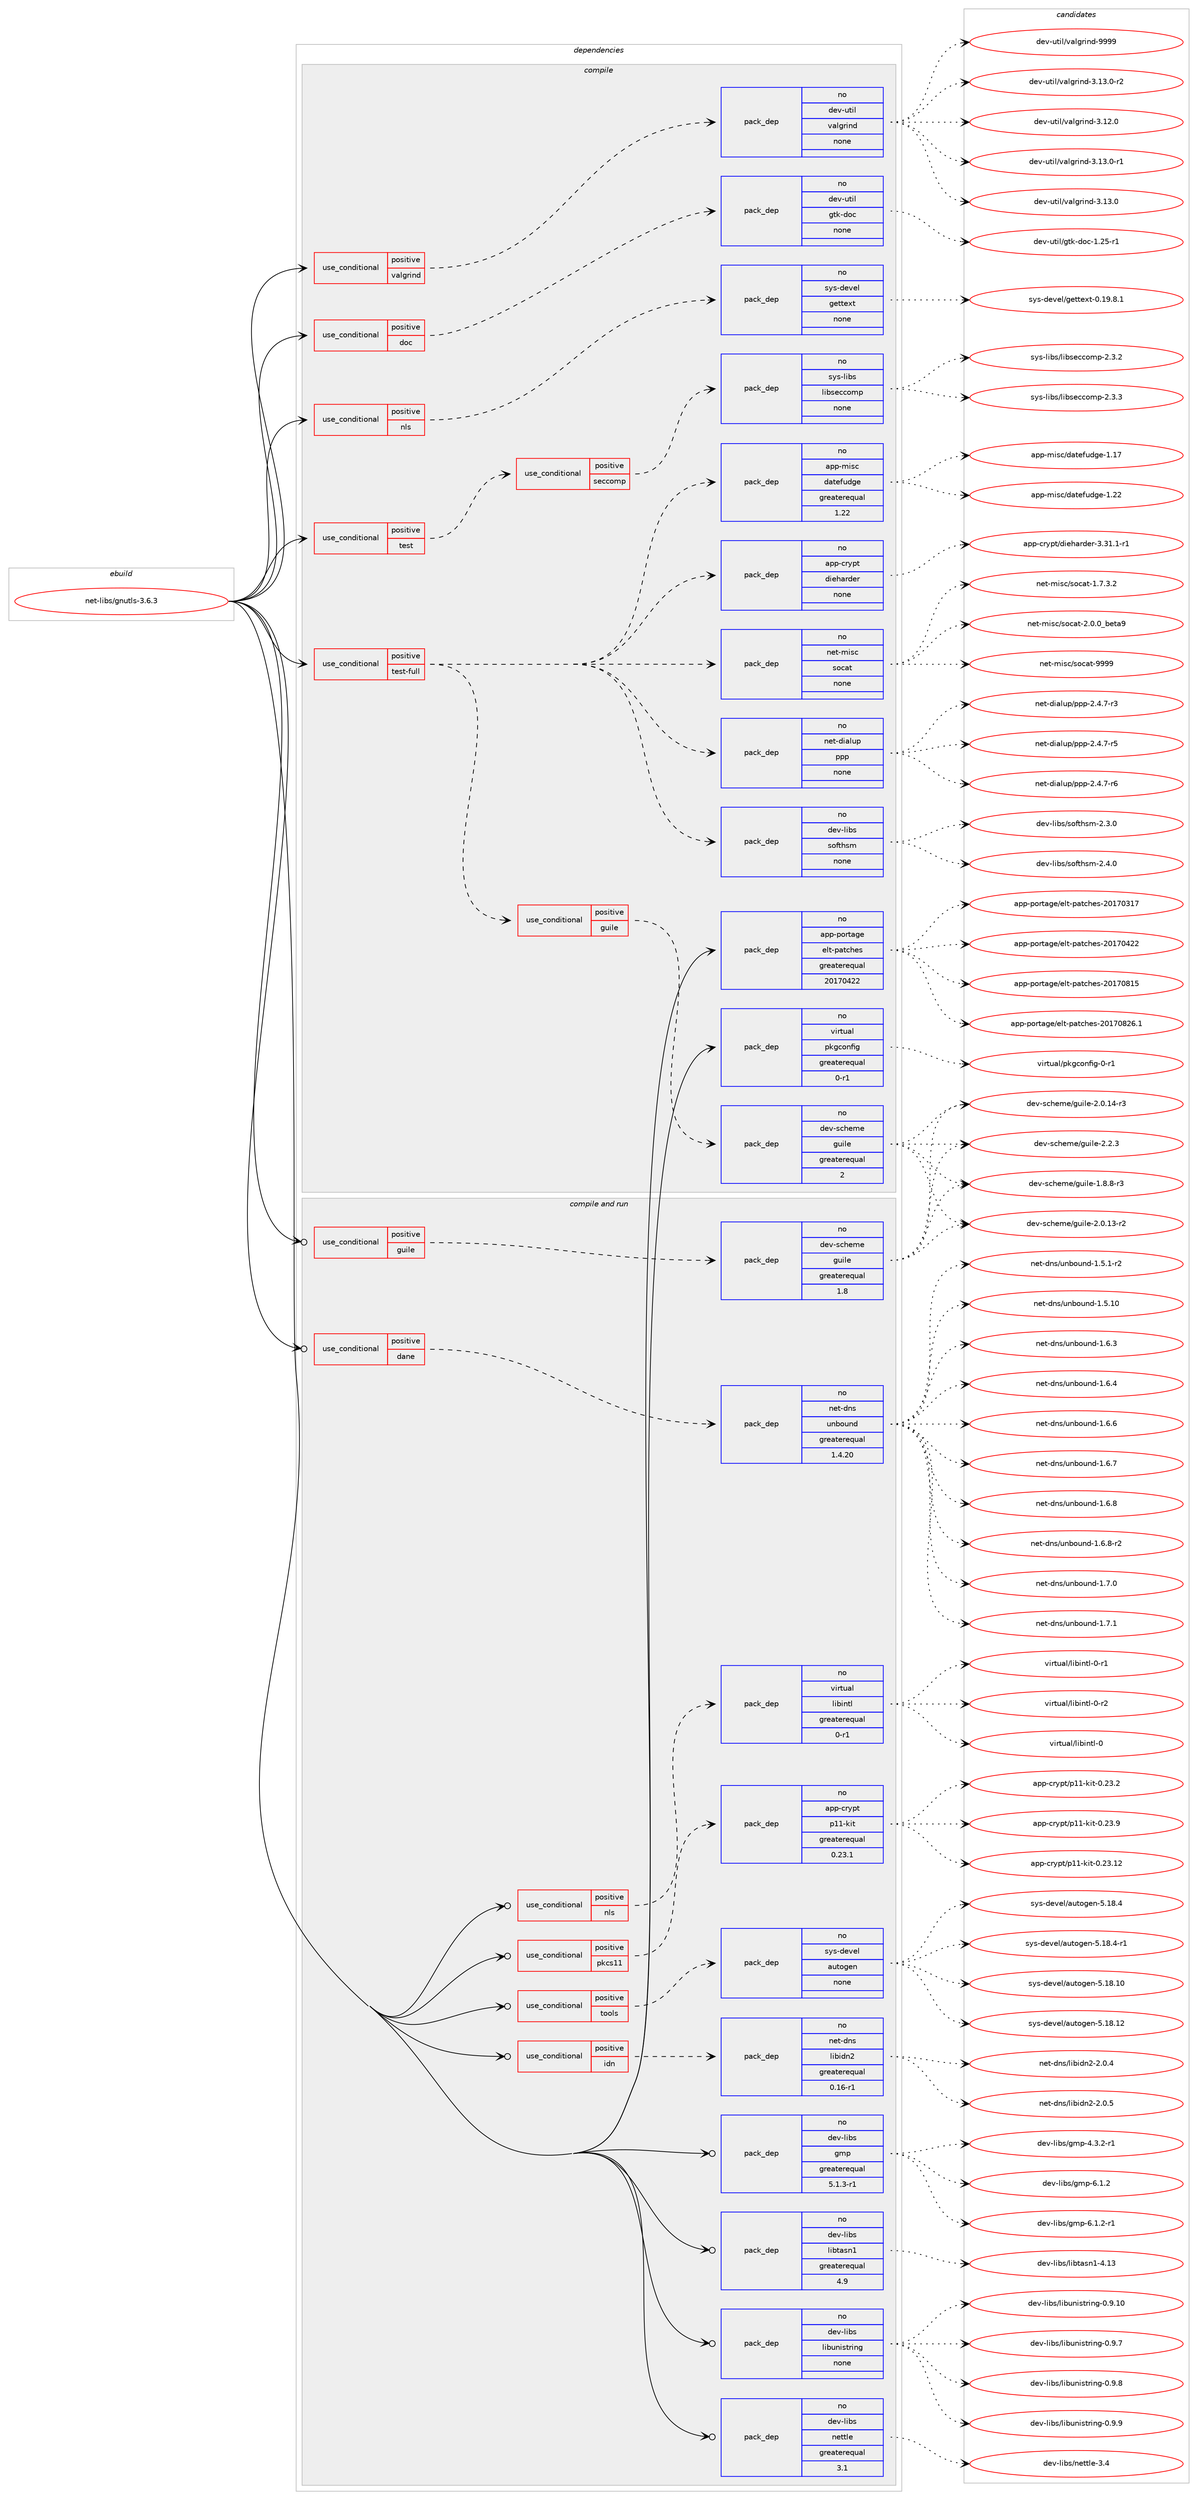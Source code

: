 digraph prolog {

# *************
# Graph options
# *************

newrank=true;
concentrate=true;
compound=true;
graph [rankdir=LR,fontname=Helvetica,fontsize=10,ranksep=1.5];#, ranksep=2.5, nodesep=0.2];
edge  [arrowhead=vee];
node  [fontname=Helvetica,fontsize=10];

# **********
# The ebuild
# **********

subgraph cluster_leftcol {
color=gray;
rank=same;
label=<<i>ebuild</i>>;
id [label="net-libs/gnutls-3.6.3", color=red, width=4, href="../net-libs/gnutls-3.6.3.svg"];
}

# ****************
# The dependencies
# ****************

subgraph cluster_midcol {
color=gray;
label=<<i>dependencies</i>>;
subgraph cluster_compile {
fillcolor="#eeeeee";
style=filled;
label=<<i>compile</i>>;
subgraph cond155 {
dependency494 [label=<<TABLE BORDER="0" CELLBORDER="1" CELLSPACING="0" CELLPADDING="4"><TR><TD ROWSPAN="3" CELLPADDING="10">use_conditional</TD></TR><TR><TD>positive</TD></TR><TR><TD>doc</TD></TR></TABLE>>, shape=none, color=red];
subgraph pack329 {
dependency495 [label=<<TABLE BORDER="0" CELLBORDER="1" CELLSPACING="0" CELLPADDING="4" WIDTH="220"><TR><TD ROWSPAN="6" CELLPADDING="30">pack_dep</TD></TR><TR><TD WIDTH="110">no</TD></TR><TR><TD>dev-util</TD></TR><TR><TD>gtk-doc</TD></TR><TR><TD>none</TD></TR><TR><TD></TD></TR></TABLE>>, shape=none, color=blue];
}
dependency494:e -> dependency495:w [weight=20,style="dashed",arrowhead="vee"];
}
id:e -> dependency494:w [weight=20,style="solid",arrowhead="vee"];
subgraph cond156 {
dependency496 [label=<<TABLE BORDER="0" CELLBORDER="1" CELLSPACING="0" CELLPADDING="4"><TR><TD ROWSPAN="3" CELLPADDING="10">use_conditional</TD></TR><TR><TD>positive</TD></TR><TR><TD>nls</TD></TR></TABLE>>, shape=none, color=red];
subgraph pack330 {
dependency497 [label=<<TABLE BORDER="0" CELLBORDER="1" CELLSPACING="0" CELLPADDING="4" WIDTH="220"><TR><TD ROWSPAN="6" CELLPADDING="30">pack_dep</TD></TR><TR><TD WIDTH="110">no</TD></TR><TR><TD>sys-devel</TD></TR><TR><TD>gettext</TD></TR><TR><TD>none</TD></TR><TR><TD></TD></TR></TABLE>>, shape=none, color=blue];
}
dependency496:e -> dependency497:w [weight=20,style="dashed",arrowhead="vee"];
}
id:e -> dependency496:w [weight=20,style="solid",arrowhead="vee"];
subgraph cond157 {
dependency498 [label=<<TABLE BORDER="0" CELLBORDER="1" CELLSPACING="0" CELLPADDING="4"><TR><TD ROWSPAN="3" CELLPADDING="10">use_conditional</TD></TR><TR><TD>positive</TD></TR><TR><TD>test</TD></TR></TABLE>>, shape=none, color=red];
subgraph cond158 {
dependency499 [label=<<TABLE BORDER="0" CELLBORDER="1" CELLSPACING="0" CELLPADDING="4"><TR><TD ROWSPAN="3" CELLPADDING="10">use_conditional</TD></TR><TR><TD>positive</TD></TR><TR><TD>seccomp</TD></TR></TABLE>>, shape=none, color=red];
subgraph pack331 {
dependency500 [label=<<TABLE BORDER="0" CELLBORDER="1" CELLSPACING="0" CELLPADDING="4" WIDTH="220"><TR><TD ROWSPAN="6" CELLPADDING="30">pack_dep</TD></TR><TR><TD WIDTH="110">no</TD></TR><TR><TD>sys-libs</TD></TR><TR><TD>libseccomp</TD></TR><TR><TD>none</TD></TR><TR><TD></TD></TR></TABLE>>, shape=none, color=blue];
}
dependency499:e -> dependency500:w [weight=20,style="dashed",arrowhead="vee"];
}
dependency498:e -> dependency499:w [weight=20,style="dashed",arrowhead="vee"];
}
id:e -> dependency498:w [weight=20,style="solid",arrowhead="vee"];
subgraph cond159 {
dependency501 [label=<<TABLE BORDER="0" CELLBORDER="1" CELLSPACING="0" CELLPADDING="4"><TR><TD ROWSPAN="3" CELLPADDING="10">use_conditional</TD></TR><TR><TD>positive</TD></TR><TR><TD>test-full</TD></TR></TABLE>>, shape=none, color=red];
subgraph cond160 {
dependency502 [label=<<TABLE BORDER="0" CELLBORDER="1" CELLSPACING="0" CELLPADDING="4"><TR><TD ROWSPAN="3" CELLPADDING="10">use_conditional</TD></TR><TR><TD>positive</TD></TR><TR><TD>guile</TD></TR></TABLE>>, shape=none, color=red];
subgraph pack332 {
dependency503 [label=<<TABLE BORDER="0" CELLBORDER="1" CELLSPACING="0" CELLPADDING="4" WIDTH="220"><TR><TD ROWSPAN="6" CELLPADDING="30">pack_dep</TD></TR><TR><TD WIDTH="110">no</TD></TR><TR><TD>dev-scheme</TD></TR><TR><TD>guile</TD></TR><TR><TD>greaterequal</TD></TR><TR><TD>2</TD></TR></TABLE>>, shape=none, color=blue];
}
dependency502:e -> dependency503:w [weight=20,style="dashed",arrowhead="vee"];
}
dependency501:e -> dependency502:w [weight=20,style="dashed",arrowhead="vee"];
subgraph pack333 {
dependency504 [label=<<TABLE BORDER="0" CELLBORDER="1" CELLSPACING="0" CELLPADDING="4" WIDTH="220"><TR><TD ROWSPAN="6" CELLPADDING="30">pack_dep</TD></TR><TR><TD WIDTH="110">no</TD></TR><TR><TD>app-crypt</TD></TR><TR><TD>dieharder</TD></TR><TR><TD>none</TD></TR><TR><TD></TD></TR></TABLE>>, shape=none, color=blue];
}
dependency501:e -> dependency504:w [weight=20,style="dashed",arrowhead="vee"];
subgraph pack334 {
dependency505 [label=<<TABLE BORDER="0" CELLBORDER="1" CELLSPACING="0" CELLPADDING="4" WIDTH="220"><TR><TD ROWSPAN="6" CELLPADDING="30">pack_dep</TD></TR><TR><TD WIDTH="110">no</TD></TR><TR><TD>app-misc</TD></TR><TR><TD>datefudge</TD></TR><TR><TD>greaterequal</TD></TR><TR><TD>1.22</TD></TR></TABLE>>, shape=none, color=blue];
}
dependency501:e -> dependency505:w [weight=20,style="dashed",arrowhead="vee"];
subgraph pack335 {
dependency506 [label=<<TABLE BORDER="0" CELLBORDER="1" CELLSPACING="0" CELLPADDING="4" WIDTH="220"><TR><TD ROWSPAN="6" CELLPADDING="30">pack_dep</TD></TR><TR><TD WIDTH="110">no</TD></TR><TR><TD>dev-libs</TD></TR><TR><TD>softhsm</TD></TR><TR><TD>none</TD></TR><TR><TD></TD></TR></TABLE>>, shape=none, color=blue];
}
dependency501:e -> dependency506:w [weight=20,style="dashed",arrowhead="vee"];
subgraph pack336 {
dependency507 [label=<<TABLE BORDER="0" CELLBORDER="1" CELLSPACING="0" CELLPADDING="4" WIDTH="220"><TR><TD ROWSPAN="6" CELLPADDING="30">pack_dep</TD></TR><TR><TD WIDTH="110">no</TD></TR><TR><TD>net-dialup</TD></TR><TR><TD>ppp</TD></TR><TR><TD>none</TD></TR><TR><TD></TD></TR></TABLE>>, shape=none, color=blue];
}
dependency501:e -> dependency507:w [weight=20,style="dashed",arrowhead="vee"];
subgraph pack337 {
dependency508 [label=<<TABLE BORDER="0" CELLBORDER="1" CELLSPACING="0" CELLPADDING="4" WIDTH="220"><TR><TD ROWSPAN="6" CELLPADDING="30">pack_dep</TD></TR><TR><TD WIDTH="110">no</TD></TR><TR><TD>net-misc</TD></TR><TR><TD>socat</TD></TR><TR><TD>none</TD></TR><TR><TD></TD></TR></TABLE>>, shape=none, color=blue];
}
dependency501:e -> dependency508:w [weight=20,style="dashed",arrowhead="vee"];
}
id:e -> dependency501:w [weight=20,style="solid",arrowhead="vee"];
subgraph cond161 {
dependency509 [label=<<TABLE BORDER="0" CELLBORDER="1" CELLSPACING="0" CELLPADDING="4"><TR><TD ROWSPAN="3" CELLPADDING="10">use_conditional</TD></TR><TR><TD>positive</TD></TR><TR><TD>valgrind</TD></TR></TABLE>>, shape=none, color=red];
subgraph pack338 {
dependency510 [label=<<TABLE BORDER="0" CELLBORDER="1" CELLSPACING="0" CELLPADDING="4" WIDTH="220"><TR><TD ROWSPAN="6" CELLPADDING="30">pack_dep</TD></TR><TR><TD WIDTH="110">no</TD></TR><TR><TD>dev-util</TD></TR><TR><TD>valgrind</TD></TR><TR><TD>none</TD></TR><TR><TD></TD></TR></TABLE>>, shape=none, color=blue];
}
dependency509:e -> dependency510:w [weight=20,style="dashed",arrowhead="vee"];
}
id:e -> dependency509:w [weight=20,style="solid",arrowhead="vee"];
subgraph pack339 {
dependency511 [label=<<TABLE BORDER="0" CELLBORDER="1" CELLSPACING="0" CELLPADDING="4" WIDTH="220"><TR><TD ROWSPAN="6" CELLPADDING="30">pack_dep</TD></TR><TR><TD WIDTH="110">no</TD></TR><TR><TD>app-portage</TD></TR><TR><TD>elt-patches</TD></TR><TR><TD>greaterequal</TD></TR><TR><TD>20170422</TD></TR></TABLE>>, shape=none, color=blue];
}
id:e -> dependency511:w [weight=20,style="solid",arrowhead="vee"];
subgraph pack340 {
dependency512 [label=<<TABLE BORDER="0" CELLBORDER="1" CELLSPACING="0" CELLPADDING="4" WIDTH="220"><TR><TD ROWSPAN="6" CELLPADDING="30">pack_dep</TD></TR><TR><TD WIDTH="110">no</TD></TR><TR><TD>virtual</TD></TR><TR><TD>pkgconfig</TD></TR><TR><TD>greaterequal</TD></TR><TR><TD>0-r1</TD></TR></TABLE>>, shape=none, color=blue];
}
id:e -> dependency512:w [weight=20,style="solid",arrowhead="vee"];
}
subgraph cluster_compileandrun {
fillcolor="#eeeeee";
style=filled;
label=<<i>compile and run</i>>;
subgraph cond162 {
dependency513 [label=<<TABLE BORDER="0" CELLBORDER="1" CELLSPACING="0" CELLPADDING="4"><TR><TD ROWSPAN="3" CELLPADDING="10">use_conditional</TD></TR><TR><TD>positive</TD></TR><TR><TD>dane</TD></TR></TABLE>>, shape=none, color=red];
subgraph pack341 {
dependency514 [label=<<TABLE BORDER="0" CELLBORDER="1" CELLSPACING="0" CELLPADDING="4" WIDTH="220"><TR><TD ROWSPAN="6" CELLPADDING="30">pack_dep</TD></TR><TR><TD WIDTH="110">no</TD></TR><TR><TD>net-dns</TD></TR><TR><TD>unbound</TD></TR><TR><TD>greaterequal</TD></TR><TR><TD>1.4.20</TD></TR></TABLE>>, shape=none, color=blue];
}
dependency513:e -> dependency514:w [weight=20,style="dashed",arrowhead="vee"];
}
id:e -> dependency513:w [weight=20,style="solid",arrowhead="odotvee"];
subgraph cond163 {
dependency515 [label=<<TABLE BORDER="0" CELLBORDER="1" CELLSPACING="0" CELLPADDING="4"><TR><TD ROWSPAN="3" CELLPADDING="10">use_conditional</TD></TR><TR><TD>positive</TD></TR><TR><TD>guile</TD></TR></TABLE>>, shape=none, color=red];
subgraph pack342 {
dependency516 [label=<<TABLE BORDER="0" CELLBORDER="1" CELLSPACING="0" CELLPADDING="4" WIDTH="220"><TR><TD ROWSPAN="6" CELLPADDING="30">pack_dep</TD></TR><TR><TD WIDTH="110">no</TD></TR><TR><TD>dev-scheme</TD></TR><TR><TD>guile</TD></TR><TR><TD>greaterequal</TD></TR><TR><TD>1.8</TD></TR></TABLE>>, shape=none, color=blue];
}
dependency515:e -> dependency516:w [weight=20,style="dashed",arrowhead="vee"];
}
id:e -> dependency515:w [weight=20,style="solid",arrowhead="odotvee"];
subgraph cond164 {
dependency517 [label=<<TABLE BORDER="0" CELLBORDER="1" CELLSPACING="0" CELLPADDING="4"><TR><TD ROWSPAN="3" CELLPADDING="10">use_conditional</TD></TR><TR><TD>positive</TD></TR><TR><TD>idn</TD></TR></TABLE>>, shape=none, color=red];
subgraph pack343 {
dependency518 [label=<<TABLE BORDER="0" CELLBORDER="1" CELLSPACING="0" CELLPADDING="4" WIDTH="220"><TR><TD ROWSPAN="6" CELLPADDING="30">pack_dep</TD></TR><TR><TD WIDTH="110">no</TD></TR><TR><TD>net-dns</TD></TR><TR><TD>libidn2</TD></TR><TR><TD>greaterequal</TD></TR><TR><TD>0.16-r1</TD></TR></TABLE>>, shape=none, color=blue];
}
dependency517:e -> dependency518:w [weight=20,style="dashed",arrowhead="vee"];
}
id:e -> dependency517:w [weight=20,style="solid",arrowhead="odotvee"];
subgraph cond165 {
dependency519 [label=<<TABLE BORDER="0" CELLBORDER="1" CELLSPACING="0" CELLPADDING="4"><TR><TD ROWSPAN="3" CELLPADDING="10">use_conditional</TD></TR><TR><TD>positive</TD></TR><TR><TD>nls</TD></TR></TABLE>>, shape=none, color=red];
subgraph pack344 {
dependency520 [label=<<TABLE BORDER="0" CELLBORDER="1" CELLSPACING="0" CELLPADDING="4" WIDTH="220"><TR><TD ROWSPAN="6" CELLPADDING="30">pack_dep</TD></TR><TR><TD WIDTH="110">no</TD></TR><TR><TD>virtual</TD></TR><TR><TD>libintl</TD></TR><TR><TD>greaterequal</TD></TR><TR><TD>0-r1</TD></TR></TABLE>>, shape=none, color=blue];
}
dependency519:e -> dependency520:w [weight=20,style="dashed",arrowhead="vee"];
}
id:e -> dependency519:w [weight=20,style="solid",arrowhead="odotvee"];
subgraph cond166 {
dependency521 [label=<<TABLE BORDER="0" CELLBORDER="1" CELLSPACING="0" CELLPADDING="4"><TR><TD ROWSPAN="3" CELLPADDING="10">use_conditional</TD></TR><TR><TD>positive</TD></TR><TR><TD>pkcs11</TD></TR></TABLE>>, shape=none, color=red];
subgraph pack345 {
dependency522 [label=<<TABLE BORDER="0" CELLBORDER="1" CELLSPACING="0" CELLPADDING="4" WIDTH="220"><TR><TD ROWSPAN="6" CELLPADDING="30">pack_dep</TD></TR><TR><TD WIDTH="110">no</TD></TR><TR><TD>app-crypt</TD></TR><TR><TD>p11-kit</TD></TR><TR><TD>greaterequal</TD></TR><TR><TD>0.23.1</TD></TR></TABLE>>, shape=none, color=blue];
}
dependency521:e -> dependency522:w [weight=20,style="dashed",arrowhead="vee"];
}
id:e -> dependency521:w [weight=20,style="solid",arrowhead="odotvee"];
subgraph cond167 {
dependency523 [label=<<TABLE BORDER="0" CELLBORDER="1" CELLSPACING="0" CELLPADDING="4"><TR><TD ROWSPAN="3" CELLPADDING="10">use_conditional</TD></TR><TR><TD>positive</TD></TR><TR><TD>tools</TD></TR></TABLE>>, shape=none, color=red];
subgraph pack346 {
dependency524 [label=<<TABLE BORDER="0" CELLBORDER="1" CELLSPACING="0" CELLPADDING="4" WIDTH="220"><TR><TD ROWSPAN="6" CELLPADDING="30">pack_dep</TD></TR><TR><TD WIDTH="110">no</TD></TR><TR><TD>sys-devel</TD></TR><TR><TD>autogen</TD></TR><TR><TD>none</TD></TR><TR><TD></TD></TR></TABLE>>, shape=none, color=blue];
}
dependency523:e -> dependency524:w [weight=20,style="dashed",arrowhead="vee"];
}
id:e -> dependency523:w [weight=20,style="solid",arrowhead="odotvee"];
subgraph pack347 {
dependency525 [label=<<TABLE BORDER="0" CELLBORDER="1" CELLSPACING="0" CELLPADDING="4" WIDTH="220"><TR><TD ROWSPAN="6" CELLPADDING="30">pack_dep</TD></TR><TR><TD WIDTH="110">no</TD></TR><TR><TD>dev-libs</TD></TR><TR><TD>gmp</TD></TR><TR><TD>greaterequal</TD></TR><TR><TD>5.1.3-r1</TD></TR></TABLE>>, shape=none, color=blue];
}
id:e -> dependency525:w [weight=20,style="solid",arrowhead="odotvee"];
subgraph pack348 {
dependency526 [label=<<TABLE BORDER="0" CELLBORDER="1" CELLSPACING="0" CELLPADDING="4" WIDTH="220"><TR><TD ROWSPAN="6" CELLPADDING="30">pack_dep</TD></TR><TR><TD WIDTH="110">no</TD></TR><TR><TD>dev-libs</TD></TR><TR><TD>libtasn1</TD></TR><TR><TD>greaterequal</TD></TR><TR><TD>4.9</TD></TR></TABLE>>, shape=none, color=blue];
}
id:e -> dependency526:w [weight=20,style="solid",arrowhead="odotvee"];
subgraph pack349 {
dependency527 [label=<<TABLE BORDER="0" CELLBORDER="1" CELLSPACING="0" CELLPADDING="4" WIDTH="220"><TR><TD ROWSPAN="6" CELLPADDING="30">pack_dep</TD></TR><TR><TD WIDTH="110">no</TD></TR><TR><TD>dev-libs</TD></TR><TR><TD>libunistring</TD></TR><TR><TD>none</TD></TR><TR><TD></TD></TR></TABLE>>, shape=none, color=blue];
}
id:e -> dependency527:w [weight=20,style="solid",arrowhead="odotvee"];
subgraph pack350 {
dependency528 [label=<<TABLE BORDER="0" CELLBORDER="1" CELLSPACING="0" CELLPADDING="4" WIDTH="220"><TR><TD ROWSPAN="6" CELLPADDING="30">pack_dep</TD></TR><TR><TD WIDTH="110">no</TD></TR><TR><TD>dev-libs</TD></TR><TR><TD>nettle</TD></TR><TR><TD>greaterequal</TD></TR><TR><TD>3.1</TD></TR></TABLE>>, shape=none, color=blue];
}
id:e -> dependency528:w [weight=20,style="solid",arrowhead="odotvee"];
}
subgraph cluster_run {
fillcolor="#eeeeee";
style=filled;
label=<<i>run</i>>;
}
}

# **************
# The candidates
# **************

subgraph cluster_choices {
rank=same;
color=gray;
label=<<i>candidates</i>>;

subgraph choice329 {
color=black;
nodesep=1;
choice1001011184511711610510847103116107451001119945494650534511449 [label="dev-util/gtk-doc-1.25-r1", color=red, width=4,href="../dev-util/gtk-doc-1.25-r1.svg"];
dependency495:e -> choice1001011184511711610510847103116107451001119945494650534511449:w [style=dotted,weight="100"];
}
subgraph choice330 {
color=black;
nodesep=1;
choice1151211154510010111810110847103101116116101120116454846495746564649 [label="sys-devel/gettext-0.19.8.1", color=red, width=4,href="../sys-devel/gettext-0.19.8.1.svg"];
dependency497:e -> choice1151211154510010111810110847103101116116101120116454846495746564649:w [style=dotted,weight="100"];
}
subgraph choice331 {
color=black;
nodesep=1;
choice115121115451081059811547108105981151019999111109112455046514650 [label="sys-libs/libseccomp-2.3.2", color=red, width=4,href="../sys-libs/libseccomp-2.3.2.svg"];
choice115121115451081059811547108105981151019999111109112455046514651 [label="sys-libs/libseccomp-2.3.3", color=red, width=4,href="../sys-libs/libseccomp-2.3.3.svg"];
dependency500:e -> choice115121115451081059811547108105981151019999111109112455046514650:w [style=dotted,weight="100"];
dependency500:e -> choice115121115451081059811547108105981151019999111109112455046514651:w [style=dotted,weight="100"];
}
subgraph choice332 {
color=black;
nodesep=1;
choice1001011184511599104101109101471031171051081014549465646564511451 [label="dev-scheme/guile-1.8.8-r3", color=red, width=4,href="../dev-scheme/guile-1.8.8-r3.svg"];
choice100101118451159910410110910147103117105108101455046484649514511450 [label="dev-scheme/guile-2.0.13-r2", color=red, width=4,href="../dev-scheme/guile-2.0.13-r2.svg"];
choice100101118451159910410110910147103117105108101455046484649524511451 [label="dev-scheme/guile-2.0.14-r3", color=red, width=4,href="../dev-scheme/guile-2.0.14-r3.svg"];
choice100101118451159910410110910147103117105108101455046504651 [label="dev-scheme/guile-2.2.3", color=red, width=4,href="../dev-scheme/guile-2.2.3.svg"];
dependency503:e -> choice1001011184511599104101109101471031171051081014549465646564511451:w [style=dotted,weight="100"];
dependency503:e -> choice100101118451159910410110910147103117105108101455046484649514511450:w [style=dotted,weight="100"];
dependency503:e -> choice100101118451159910410110910147103117105108101455046484649524511451:w [style=dotted,weight="100"];
dependency503:e -> choice100101118451159910410110910147103117105108101455046504651:w [style=dotted,weight="100"];
}
subgraph choice333 {
color=black;
nodesep=1;
choice9711211245991141211121164710010510110497114100101114455146514946494511449 [label="app-crypt/dieharder-3.31.1-r1", color=red, width=4,href="../app-crypt/dieharder-3.31.1-r1.svg"];
dependency504:e -> choice9711211245991141211121164710010510110497114100101114455146514946494511449:w [style=dotted,weight="100"];
}
subgraph choice334 {
color=black;
nodesep=1;
choice97112112451091051159947100971161011021171001031014549464955 [label="app-misc/datefudge-1.17", color=red, width=4,href="../app-misc/datefudge-1.17.svg"];
choice97112112451091051159947100971161011021171001031014549465050 [label="app-misc/datefudge-1.22", color=red, width=4,href="../app-misc/datefudge-1.22.svg"];
dependency505:e -> choice97112112451091051159947100971161011021171001031014549464955:w [style=dotted,weight="100"];
dependency505:e -> choice97112112451091051159947100971161011021171001031014549465050:w [style=dotted,weight="100"];
}
subgraph choice335 {
color=black;
nodesep=1;
choice100101118451081059811547115111102116104115109455046514648 [label="dev-libs/softhsm-2.3.0", color=red, width=4,href="../dev-libs/softhsm-2.3.0.svg"];
choice100101118451081059811547115111102116104115109455046524648 [label="dev-libs/softhsm-2.4.0", color=red, width=4,href="../dev-libs/softhsm-2.4.0.svg"];
dependency506:e -> choice100101118451081059811547115111102116104115109455046514648:w [style=dotted,weight="100"];
dependency506:e -> choice100101118451081059811547115111102116104115109455046524648:w [style=dotted,weight="100"];
}
subgraph choice336 {
color=black;
nodesep=1;
choice1101011164510010597108117112471121121124550465246554511451 [label="net-dialup/ppp-2.4.7-r3", color=red, width=4,href="../net-dialup/ppp-2.4.7-r3.svg"];
choice1101011164510010597108117112471121121124550465246554511453 [label="net-dialup/ppp-2.4.7-r5", color=red, width=4,href="../net-dialup/ppp-2.4.7-r5.svg"];
choice1101011164510010597108117112471121121124550465246554511454 [label="net-dialup/ppp-2.4.7-r6", color=red, width=4,href="../net-dialup/ppp-2.4.7-r6.svg"];
dependency507:e -> choice1101011164510010597108117112471121121124550465246554511451:w [style=dotted,weight="100"];
dependency507:e -> choice1101011164510010597108117112471121121124550465246554511453:w [style=dotted,weight="100"];
dependency507:e -> choice1101011164510010597108117112471121121124550465246554511454:w [style=dotted,weight="100"];
}
subgraph choice337 {
color=black;
nodesep=1;
choice11010111645109105115994711511199971164549465546514650 [label="net-misc/socat-1.7.3.2", color=red, width=4,href="../net-misc/socat-1.7.3.2.svg"];
choice110101116451091051159947115111999711645504648464895981011169757 [label="net-misc/socat-2.0.0_beta9", color=red, width=4,href="../net-misc/socat-2.0.0_beta9.svg"];
choice11010111645109105115994711511199971164557575757 [label="net-misc/socat-9999", color=red, width=4,href="../net-misc/socat-9999.svg"];
dependency508:e -> choice11010111645109105115994711511199971164549465546514650:w [style=dotted,weight="100"];
dependency508:e -> choice110101116451091051159947115111999711645504648464895981011169757:w [style=dotted,weight="100"];
dependency508:e -> choice11010111645109105115994711511199971164557575757:w [style=dotted,weight="100"];
}
subgraph choice338 {
color=black;
nodesep=1;
choice10010111845117116105108471189710810311410511010045514649504648 [label="dev-util/valgrind-3.12.0", color=red, width=4,href="../dev-util/valgrind-3.12.0.svg"];
choice10010111845117116105108471189710810311410511010045514649514648 [label="dev-util/valgrind-3.13.0", color=red, width=4,href="../dev-util/valgrind-3.13.0.svg"];
choice100101118451171161051084711897108103114105110100455146495146484511449 [label="dev-util/valgrind-3.13.0-r1", color=red, width=4,href="../dev-util/valgrind-3.13.0-r1.svg"];
choice100101118451171161051084711897108103114105110100455146495146484511450 [label="dev-util/valgrind-3.13.0-r2", color=red, width=4,href="../dev-util/valgrind-3.13.0-r2.svg"];
choice1001011184511711610510847118971081031141051101004557575757 [label="dev-util/valgrind-9999", color=red, width=4,href="../dev-util/valgrind-9999.svg"];
dependency510:e -> choice10010111845117116105108471189710810311410511010045514649504648:w [style=dotted,weight="100"];
dependency510:e -> choice10010111845117116105108471189710810311410511010045514649514648:w [style=dotted,weight="100"];
dependency510:e -> choice100101118451171161051084711897108103114105110100455146495146484511449:w [style=dotted,weight="100"];
dependency510:e -> choice100101118451171161051084711897108103114105110100455146495146484511450:w [style=dotted,weight="100"];
dependency510:e -> choice1001011184511711610510847118971081031141051101004557575757:w [style=dotted,weight="100"];
}
subgraph choice339 {
color=black;
nodesep=1;
choice97112112451121111141169710310147101108116451129711699104101115455048495548514955 [label="app-portage/elt-patches-20170317", color=red, width=4,href="../app-portage/elt-patches-20170317.svg"];
choice97112112451121111141169710310147101108116451129711699104101115455048495548525050 [label="app-portage/elt-patches-20170422", color=red, width=4,href="../app-portage/elt-patches-20170422.svg"];
choice97112112451121111141169710310147101108116451129711699104101115455048495548564953 [label="app-portage/elt-patches-20170815", color=red, width=4,href="../app-portage/elt-patches-20170815.svg"];
choice971121124511211111411697103101471011081164511297116991041011154550484955485650544649 [label="app-portage/elt-patches-20170826.1", color=red, width=4,href="../app-portage/elt-patches-20170826.1.svg"];
dependency511:e -> choice97112112451121111141169710310147101108116451129711699104101115455048495548514955:w [style=dotted,weight="100"];
dependency511:e -> choice97112112451121111141169710310147101108116451129711699104101115455048495548525050:w [style=dotted,weight="100"];
dependency511:e -> choice97112112451121111141169710310147101108116451129711699104101115455048495548564953:w [style=dotted,weight="100"];
dependency511:e -> choice971121124511211111411697103101471011081164511297116991041011154550484955485650544649:w [style=dotted,weight="100"];
}
subgraph choice340 {
color=black;
nodesep=1;
choice11810511411611797108471121071039911111010210510345484511449 [label="virtual/pkgconfig-0-r1", color=red, width=4,href="../virtual/pkgconfig-0-r1.svg"];
dependency512:e -> choice11810511411611797108471121071039911111010210510345484511449:w [style=dotted,weight="100"];
}
subgraph choice341 {
color=black;
nodesep=1;
choice1101011164510011011547117110981111171101004549465346494511450 [label="net-dns/unbound-1.5.1-r2", color=red, width=4,href="../net-dns/unbound-1.5.1-r2.svg"];
choice11010111645100110115471171109811111711010045494653464948 [label="net-dns/unbound-1.5.10", color=red, width=4,href="../net-dns/unbound-1.5.10.svg"];
choice110101116451001101154711711098111117110100454946544651 [label="net-dns/unbound-1.6.3", color=red, width=4,href="../net-dns/unbound-1.6.3.svg"];
choice110101116451001101154711711098111117110100454946544652 [label="net-dns/unbound-1.6.4", color=red, width=4,href="../net-dns/unbound-1.6.4.svg"];
choice110101116451001101154711711098111117110100454946544654 [label="net-dns/unbound-1.6.6", color=red, width=4,href="../net-dns/unbound-1.6.6.svg"];
choice110101116451001101154711711098111117110100454946544655 [label="net-dns/unbound-1.6.7", color=red, width=4,href="../net-dns/unbound-1.6.7.svg"];
choice110101116451001101154711711098111117110100454946544656 [label="net-dns/unbound-1.6.8", color=red, width=4,href="../net-dns/unbound-1.6.8.svg"];
choice1101011164510011011547117110981111171101004549465446564511450 [label="net-dns/unbound-1.6.8-r2", color=red, width=4,href="../net-dns/unbound-1.6.8-r2.svg"];
choice110101116451001101154711711098111117110100454946554648 [label="net-dns/unbound-1.7.0", color=red, width=4,href="../net-dns/unbound-1.7.0.svg"];
choice110101116451001101154711711098111117110100454946554649 [label="net-dns/unbound-1.7.1", color=red, width=4,href="../net-dns/unbound-1.7.1.svg"];
dependency514:e -> choice1101011164510011011547117110981111171101004549465346494511450:w [style=dotted,weight="100"];
dependency514:e -> choice11010111645100110115471171109811111711010045494653464948:w [style=dotted,weight="100"];
dependency514:e -> choice110101116451001101154711711098111117110100454946544651:w [style=dotted,weight="100"];
dependency514:e -> choice110101116451001101154711711098111117110100454946544652:w [style=dotted,weight="100"];
dependency514:e -> choice110101116451001101154711711098111117110100454946544654:w [style=dotted,weight="100"];
dependency514:e -> choice110101116451001101154711711098111117110100454946544655:w [style=dotted,weight="100"];
dependency514:e -> choice110101116451001101154711711098111117110100454946544656:w [style=dotted,weight="100"];
dependency514:e -> choice1101011164510011011547117110981111171101004549465446564511450:w [style=dotted,weight="100"];
dependency514:e -> choice110101116451001101154711711098111117110100454946554648:w [style=dotted,weight="100"];
dependency514:e -> choice110101116451001101154711711098111117110100454946554649:w [style=dotted,weight="100"];
}
subgraph choice342 {
color=black;
nodesep=1;
choice1001011184511599104101109101471031171051081014549465646564511451 [label="dev-scheme/guile-1.8.8-r3", color=red, width=4,href="../dev-scheme/guile-1.8.8-r3.svg"];
choice100101118451159910410110910147103117105108101455046484649514511450 [label="dev-scheme/guile-2.0.13-r2", color=red, width=4,href="../dev-scheme/guile-2.0.13-r2.svg"];
choice100101118451159910410110910147103117105108101455046484649524511451 [label="dev-scheme/guile-2.0.14-r3", color=red, width=4,href="../dev-scheme/guile-2.0.14-r3.svg"];
choice100101118451159910410110910147103117105108101455046504651 [label="dev-scheme/guile-2.2.3", color=red, width=4,href="../dev-scheme/guile-2.2.3.svg"];
dependency516:e -> choice1001011184511599104101109101471031171051081014549465646564511451:w [style=dotted,weight="100"];
dependency516:e -> choice100101118451159910410110910147103117105108101455046484649514511450:w [style=dotted,weight="100"];
dependency516:e -> choice100101118451159910410110910147103117105108101455046484649524511451:w [style=dotted,weight="100"];
dependency516:e -> choice100101118451159910410110910147103117105108101455046504651:w [style=dotted,weight="100"];
}
subgraph choice343 {
color=black;
nodesep=1;
choice11010111645100110115471081059810510011050455046484652 [label="net-dns/libidn2-2.0.4", color=red, width=4,href="../net-dns/libidn2-2.0.4.svg"];
choice11010111645100110115471081059810510011050455046484653 [label="net-dns/libidn2-2.0.5", color=red, width=4,href="../net-dns/libidn2-2.0.5.svg"];
dependency518:e -> choice11010111645100110115471081059810510011050455046484652:w [style=dotted,weight="100"];
dependency518:e -> choice11010111645100110115471081059810510011050455046484653:w [style=dotted,weight="100"];
}
subgraph choice344 {
color=black;
nodesep=1;
choice1181051141161179710847108105981051101161084548 [label="virtual/libintl-0", color=red, width=4,href="../virtual/libintl-0.svg"];
choice11810511411611797108471081059810511011610845484511449 [label="virtual/libintl-0-r1", color=red, width=4,href="../virtual/libintl-0-r1.svg"];
choice11810511411611797108471081059810511011610845484511450 [label="virtual/libintl-0-r2", color=red, width=4,href="../virtual/libintl-0-r2.svg"];
dependency520:e -> choice1181051141161179710847108105981051101161084548:w [style=dotted,weight="100"];
dependency520:e -> choice11810511411611797108471081059810511011610845484511449:w [style=dotted,weight="100"];
dependency520:e -> choice11810511411611797108471081059810511011610845484511450:w [style=dotted,weight="100"];
}
subgraph choice345 {
color=black;
nodesep=1;
choice971121124599114121112116471124949451071051164548465051464950 [label="app-crypt/p11-kit-0.23.12", color=red, width=4,href="../app-crypt/p11-kit-0.23.12.svg"];
choice9711211245991141211121164711249494510710511645484650514650 [label="app-crypt/p11-kit-0.23.2", color=red, width=4,href="../app-crypt/p11-kit-0.23.2.svg"];
choice9711211245991141211121164711249494510710511645484650514657 [label="app-crypt/p11-kit-0.23.9", color=red, width=4,href="../app-crypt/p11-kit-0.23.9.svg"];
dependency522:e -> choice971121124599114121112116471124949451071051164548465051464950:w [style=dotted,weight="100"];
dependency522:e -> choice9711211245991141211121164711249494510710511645484650514650:w [style=dotted,weight="100"];
dependency522:e -> choice9711211245991141211121164711249494510710511645484650514657:w [style=dotted,weight="100"];
}
subgraph choice346 {
color=black;
nodesep=1;
choice1151211154510010111810110847971171161111031011104553464956464948 [label="sys-devel/autogen-5.18.10", color=red, width=4,href="../sys-devel/autogen-5.18.10.svg"];
choice1151211154510010111810110847971171161111031011104553464956464950 [label="sys-devel/autogen-5.18.12", color=red, width=4,href="../sys-devel/autogen-5.18.12.svg"];
choice11512111545100101118101108479711711611110310111045534649564652 [label="sys-devel/autogen-5.18.4", color=red, width=4,href="../sys-devel/autogen-5.18.4.svg"];
choice115121115451001011181011084797117116111103101110455346495646524511449 [label="sys-devel/autogen-5.18.4-r1", color=red, width=4,href="../sys-devel/autogen-5.18.4-r1.svg"];
dependency524:e -> choice1151211154510010111810110847971171161111031011104553464956464948:w [style=dotted,weight="100"];
dependency524:e -> choice1151211154510010111810110847971171161111031011104553464956464950:w [style=dotted,weight="100"];
dependency524:e -> choice11512111545100101118101108479711711611110310111045534649564652:w [style=dotted,weight="100"];
dependency524:e -> choice115121115451001011181011084797117116111103101110455346495646524511449:w [style=dotted,weight="100"];
}
subgraph choice347 {
color=black;
nodesep=1;
choice1001011184510810598115471031091124552465146504511449 [label="dev-libs/gmp-4.3.2-r1", color=red, width=4,href="../dev-libs/gmp-4.3.2-r1.svg"];
choice100101118451081059811547103109112455446494650 [label="dev-libs/gmp-6.1.2", color=red, width=4,href="../dev-libs/gmp-6.1.2.svg"];
choice1001011184510810598115471031091124554464946504511449 [label="dev-libs/gmp-6.1.2-r1", color=red, width=4,href="../dev-libs/gmp-6.1.2-r1.svg"];
dependency525:e -> choice1001011184510810598115471031091124552465146504511449:w [style=dotted,weight="100"];
dependency525:e -> choice100101118451081059811547103109112455446494650:w [style=dotted,weight="100"];
dependency525:e -> choice1001011184510810598115471031091124554464946504511449:w [style=dotted,weight="100"];
}
subgraph choice348 {
color=black;
nodesep=1;
choice1001011184510810598115471081059811697115110494552464951 [label="dev-libs/libtasn1-4.13", color=red, width=4,href="../dev-libs/libtasn1-4.13.svg"];
dependency526:e -> choice1001011184510810598115471081059811697115110494552464951:w [style=dotted,weight="100"];
}
subgraph choice349 {
color=black;
nodesep=1;
choice1001011184510810598115471081059811711010511511611410511010345484657464948 [label="dev-libs/libunistring-0.9.10", color=red, width=4,href="../dev-libs/libunistring-0.9.10.svg"];
choice10010111845108105981154710810598117110105115116114105110103454846574655 [label="dev-libs/libunistring-0.9.7", color=red, width=4,href="../dev-libs/libunistring-0.9.7.svg"];
choice10010111845108105981154710810598117110105115116114105110103454846574656 [label="dev-libs/libunistring-0.9.8", color=red, width=4,href="../dev-libs/libunistring-0.9.8.svg"];
choice10010111845108105981154710810598117110105115116114105110103454846574657 [label="dev-libs/libunistring-0.9.9", color=red, width=4,href="../dev-libs/libunistring-0.9.9.svg"];
dependency527:e -> choice1001011184510810598115471081059811711010511511611410511010345484657464948:w [style=dotted,weight="100"];
dependency527:e -> choice10010111845108105981154710810598117110105115116114105110103454846574655:w [style=dotted,weight="100"];
dependency527:e -> choice10010111845108105981154710810598117110105115116114105110103454846574656:w [style=dotted,weight="100"];
dependency527:e -> choice10010111845108105981154710810598117110105115116114105110103454846574657:w [style=dotted,weight="100"];
}
subgraph choice350 {
color=black;
nodesep=1;
choice10010111845108105981154711010111611610810145514652 [label="dev-libs/nettle-3.4", color=red, width=4,href="../dev-libs/nettle-3.4.svg"];
dependency528:e -> choice10010111845108105981154711010111611610810145514652:w [style=dotted,weight="100"];
}
}

}
